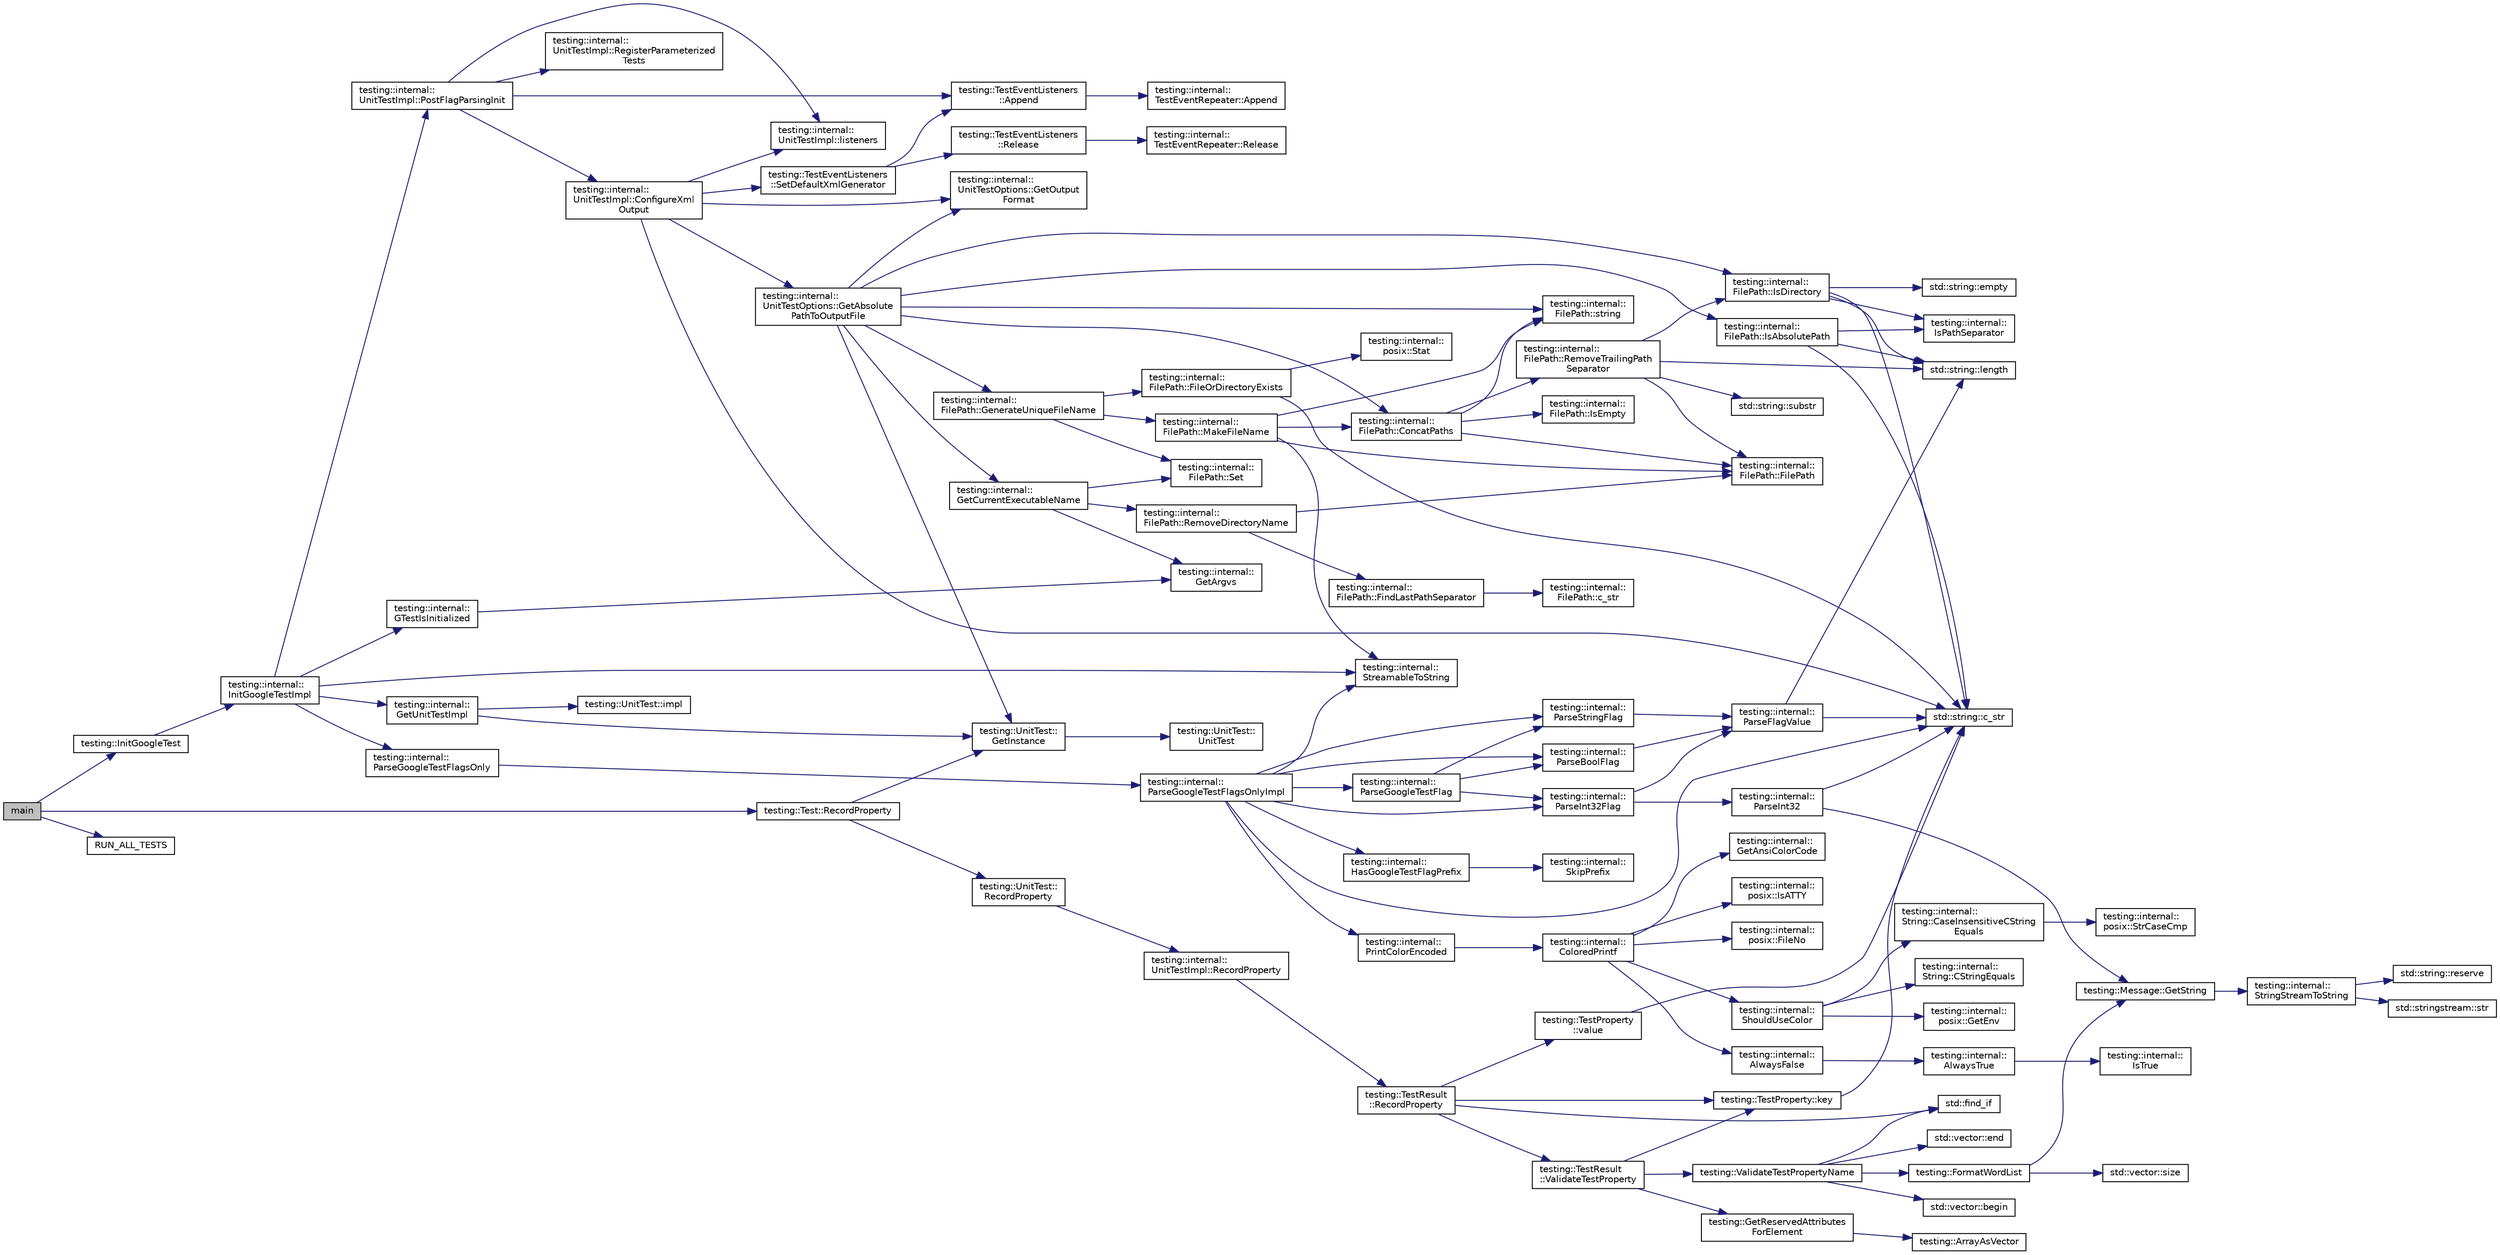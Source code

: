 digraph "main"
{
 // INTERACTIVE_SVG=YES
 // LATEX_PDF_SIZE
  bgcolor="transparent";
  edge [fontname="Helvetica",fontsize="10",labelfontname="Helvetica",labelfontsize="10"];
  node [fontname="Helvetica",fontsize="10",shape=record];
  rankdir="LR";
  Node1 [label="main",height=0.2,width=0.4,color="black", fillcolor="grey75", style="filled", fontcolor="black",tooltip=" "];
  Node1 -> Node2 [color="midnightblue",fontsize="10",style="solid",fontname="Helvetica"];
  Node2 [label="testing::InitGoogleTest",height=0.2,width=0.4,color="black",URL="$namespacetesting.html#afd726ae08c9bd16dc52f78c822d9946b",tooltip=" "];
  Node2 -> Node3 [color="midnightblue",fontsize="10",style="solid",fontname="Helvetica"];
  Node3 [label="testing::internal::\lInitGoogleTestImpl",height=0.2,width=0.4,color="black",URL="$namespacetesting_1_1internal.html#ac3c6fa93391768aa91c6238b31aaeeb5",tooltip=" "];
  Node3 -> Node4 [color="midnightblue",fontsize="10",style="solid",fontname="Helvetica"];
  Node4 [label="testing::internal::\lGetUnitTestImpl",height=0.2,width=0.4,color="black",URL="$namespacetesting_1_1internal.html#a9bd0caf5d16512de38b39599c13ee634",tooltip=" "];
  Node4 -> Node5 [color="midnightblue",fontsize="10",style="solid",fontname="Helvetica"];
  Node5 [label="testing::UnitTest::\lGetInstance",height=0.2,width=0.4,color="black",URL="$classtesting_1_1UnitTest.html#a24192400b70b3b946746954e9574fb8e",tooltip=" "];
  Node5 -> Node6 [color="midnightblue",fontsize="10",style="solid",fontname="Helvetica"];
  Node6 [label="testing::UnitTest::\lUnitTest",height=0.2,width=0.4,color="black",URL="$classtesting_1_1UnitTest.html#a5e646d37f980429c310af696c8775f5c",tooltip=" "];
  Node4 -> Node7 [color="midnightblue",fontsize="10",style="solid",fontname="Helvetica"];
  Node7 [label="testing::UnitTest::impl",height=0.2,width=0.4,color="black",URL="$classtesting_1_1UnitTest.html#a4df5d11a58affb337d7fa62eaa07690e",tooltip=" "];
  Node3 -> Node8 [color="midnightblue",fontsize="10",style="solid",fontname="Helvetica"];
  Node8 [label="testing::internal::\lGTestIsInitialized",height=0.2,width=0.4,color="black",URL="$namespacetesting_1_1internal.html#a91e707e0d371fae0224ffd37f0d042af",tooltip=" "];
  Node8 -> Node9 [color="midnightblue",fontsize="10",style="solid",fontname="Helvetica"];
  Node9 [label="testing::internal::\lGetArgvs",height=0.2,width=0.4,color="black",URL="$namespacetesting_1_1internal.html#a344160f771a3b754fa4e54b6e9846b23",tooltip=" "];
  Node3 -> Node10 [color="midnightblue",fontsize="10",style="solid",fontname="Helvetica"];
  Node10 [label="testing::internal::\lParseGoogleTestFlagsOnly",height=0.2,width=0.4,color="black",URL="$namespacetesting_1_1internal.html#a472880afbcc592a41e3d623e2dec8412",tooltip=" "];
  Node10 -> Node11 [color="midnightblue",fontsize="10",style="solid",fontname="Helvetica"];
  Node11 [label="testing::internal::\lParseGoogleTestFlagsOnlyImpl",height=0.2,width=0.4,color="black",URL="$namespacetesting_1_1internal.html#ae4c46ce8c3d016848fff52cc5133f2ac",tooltip=" "];
  Node11 -> Node12 [color="midnightblue",fontsize="10",style="solid",fontname="Helvetica"];
  Node12 [label="std::string::c_str",height=0.2,width=0.4,color="black",URL="/Users/shi-rongliu/html_book_20190607/cppreference-doxygen-web.tag.xml$cpp/string/basic_string/c_str.html#",tooltip=" "];
  Node11 -> Node13 [color="midnightblue",fontsize="10",style="solid",fontname="Helvetica"];
  Node13 [label="testing::internal::\lHasGoogleTestFlagPrefix",height=0.2,width=0.4,color="black",URL="$namespacetesting_1_1internal.html#a6fff795269f50673e358438721710d6f",tooltip=" "];
  Node13 -> Node14 [color="midnightblue",fontsize="10",style="solid",fontname="Helvetica"];
  Node14 [label="testing::internal::\lSkipPrefix",height=0.2,width=0.4,color="black",URL="$namespacetesting_1_1internal.html#a244d9a3765727306b597b8992ab84036",tooltip=" "];
  Node11 -> Node15 [color="midnightblue",fontsize="10",style="solid",fontname="Helvetica"];
  Node15 [label="testing::internal::\lParseBoolFlag",height=0.2,width=0.4,color="black",URL="$namespacetesting_1_1internal.html#ada3b98e7cfe93f4ba2053c470d9e3e51",tooltip=" "];
  Node15 -> Node16 [color="midnightblue",fontsize="10",style="solid",fontname="Helvetica"];
  Node16 [label="testing::internal::\lParseFlagValue",height=0.2,width=0.4,color="black",URL="$namespacetesting_1_1internal.html#a8bfd56af5e4a89bfb76f7e1723e41b03",tooltip=" "];
  Node16 -> Node12 [color="midnightblue",fontsize="10",style="solid",fontname="Helvetica"];
  Node16 -> Node17 [color="midnightblue",fontsize="10",style="solid",fontname="Helvetica"];
  Node17 [label="std::string::length",height=0.2,width=0.4,color="black",URL="/Users/shi-rongliu/html_book_20190607/cppreference-doxygen-web.tag.xml$cpp/string/basic_string/size.html#",tooltip=" "];
  Node11 -> Node18 [color="midnightblue",fontsize="10",style="solid",fontname="Helvetica"];
  Node18 [label="testing::internal::\lParseGoogleTestFlag",height=0.2,width=0.4,color="black",URL="$namespacetesting_1_1internal.html#afccff08aa2b1ede0dd32c1364a5dee42",tooltip=" "];
  Node18 -> Node15 [color="midnightblue",fontsize="10",style="solid",fontname="Helvetica"];
  Node18 -> Node19 [color="midnightblue",fontsize="10",style="solid",fontname="Helvetica"];
  Node19 [label="testing::internal::\lParseInt32Flag",height=0.2,width=0.4,color="black",URL="$namespacetesting_1_1internal.html#ae3449e173767750b613114ceac6d916a",tooltip=" "];
  Node19 -> Node16 [color="midnightblue",fontsize="10",style="solid",fontname="Helvetica"];
  Node19 -> Node20 [color="midnightblue",fontsize="10",style="solid",fontname="Helvetica"];
  Node20 [label="testing::internal::\lParseInt32",height=0.2,width=0.4,color="black",URL="$namespacetesting_1_1internal.html#ac06fc81336a3d80755f4020d34321766",tooltip=" "];
  Node20 -> Node12 [color="midnightblue",fontsize="10",style="solid",fontname="Helvetica"];
  Node20 -> Node21 [color="midnightblue",fontsize="10",style="solid",fontname="Helvetica"];
  Node21 [label="testing::Message::GetString",height=0.2,width=0.4,color="black",URL="$classtesting_1_1Message.html#a2cdc4df62bdcc9df37651a1cf527704e",tooltip=" "];
  Node21 -> Node22 [color="midnightblue",fontsize="10",style="solid",fontname="Helvetica"];
  Node22 [label="testing::internal::\lStringStreamToString",height=0.2,width=0.4,color="black",URL="$namespacetesting_1_1internal.html#ac0a2b7f69fc829d80a39e925b6417e39",tooltip=" "];
  Node22 -> Node23 [color="midnightblue",fontsize="10",style="solid",fontname="Helvetica"];
  Node23 [label="std::string::reserve",height=0.2,width=0.4,color="black",URL="/Users/shi-rongliu/html_book_20190607/cppreference-doxygen-web.tag.xml$cpp/string/basic_string/reserve.html#",tooltip=" "];
  Node22 -> Node24 [color="midnightblue",fontsize="10",style="solid",fontname="Helvetica"];
  Node24 [label="std::stringstream::str",height=0.2,width=0.4,color="black",URL="/Users/shi-rongliu/html_book_20190607/cppreference-doxygen-web.tag.xml$cpp/io/basic_stringstream/str.html#",tooltip=" "];
  Node18 -> Node25 [color="midnightblue",fontsize="10",style="solid",fontname="Helvetica"];
  Node25 [label="testing::internal::\lParseStringFlag",height=0.2,width=0.4,color="black",URL="$namespacetesting_1_1internal.html#aa4ce312efaaf7a97aac2303173afe021",tooltip=" "];
  Node25 -> Node16 [color="midnightblue",fontsize="10",style="solid",fontname="Helvetica"];
  Node11 -> Node19 [color="midnightblue",fontsize="10",style="solid",fontname="Helvetica"];
  Node11 -> Node25 [color="midnightblue",fontsize="10",style="solid",fontname="Helvetica"];
  Node11 -> Node26 [color="midnightblue",fontsize="10",style="solid",fontname="Helvetica"];
  Node26 [label="testing::internal::\lPrintColorEncoded",height=0.2,width=0.4,color="black",URL="$namespacetesting_1_1internal.html#a7d8c446a29c7e22d7d4dde8f530bb57e",tooltip=" "];
  Node26 -> Node27 [color="midnightblue",fontsize="10",style="solid",fontname="Helvetica"];
  Node27 [label="testing::internal::\lColoredPrintf",height=0.2,width=0.4,color="black",URL="$namespacetesting_1_1internal.html#adef3055706176001364e54eb73a87e31",tooltip=" "];
  Node27 -> Node28 [color="midnightblue",fontsize="10",style="solid",fontname="Helvetica"];
  Node28 [label="testing::internal::\lAlwaysFalse",height=0.2,width=0.4,color="black",URL="$namespacetesting_1_1internal.html#a4b24c851ab13569b1b15b3d259b60d2e",tooltip=" "];
  Node28 -> Node29 [color="midnightblue",fontsize="10",style="solid",fontname="Helvetica"];
  Node29 [label="testing::internal::\lAlwaysTrue",height=0.2,width=0.4,color="black",URL="$namespacetesting_1_1internal.html#a922c9da63cd4bf94fc473b9ecac76414",tooltip=" "];
  Node29 -> Node30 [color="midnightblue",fontsize="10",style="solid",fontname="Helvetica"];
  Node30 [label="testing::internal::\lIsTrue",height=0.2,width=0.4,color="black",URL="$namespacetesting_1_1internal.html#a527b9bcc13669b9a16400c8514266254",tooltip=" "];
  Node27 -> Node31 [color="midnightblue",fontsize="10",style="solid",fontname="Helvetica"];
  Node31 [label="testing::internal::\lposix::FileNo",height=0.2,width=0.4,color="black",URL="$namespacetesting_1_1internal_1_1posix.html#a3117b067e1f942a2031e666953120ccc",tooltip=" "];
  Node27 -> Node32 [color="midnightblue",fontsize="10",style="solid",fontname="Helvetica"];
  Node32 [label="testing::internal::\lGetAnsiColorCode",height=0.2,width=0.4,color="black",URL="$namespacetesting_1_1internal.html#a0aefb9deb60e90f19c236559837303d8",tooltip=" "];
  Node27 -> Node33 [color="midnightblue",fontsize="10",style="solid",fontname="Helvetica"];
  Node33 [label="testing::internal::\lposix::IsATTY",height=0.2,width=0.4,color="black",URL="$namespacetesting_1_1internal_1_1posix.html#a16ebe936b3a8ea462a94191635aedc27",tooltip=" "];
  Node27 -> Node34 [color="midnightblue",fontsize="10",style="solid",fontname="Helvetica"];
  Node34 [label="testing::internal::\lShouldUseColor",height=0.2,width=0.4,color="black",URL="$namespacetesting_1_1internal.html#ac1db1b4603967a6c4404f31cbbac31a6",tooltip=" "];
  Node34 -> Node35 [color="midnightblue",fontsize="10",style="solid",fontname="Helvetica"];
  Node35 [label="testing::internal::\lString::CaseInsensitiveCString\lEquals",height=0.2,width=0.4,color="black",URL="$classtesting_1_1internal_1_1String.html#a116ca435d63306927ba19f90a3596787",tooltip=" "];
  Node35 -> Node36 [color="midnightblue",fontsize="10",style="solid",fontname="Helvetica"];
  Node36 [label="testing::internal::\lposix::StrCaseCmp",height=0.2,width=0.4,color="black",URL="$namespacetesting_1_1internal_1_1posix.html#a1ef2385a7f8e4c706054da35967e76bd",tooltip=" "];
  Node34 -> Node37 [color="midnightblue",fontsize="10",style="solid",fontname="Helvetica"];
  Node37 [label="testing::internal::\lString::CStringEquals",height=0.2,width=0.4,color="black",URL="$classtesting_1_1internal_1_1String.html#a8bea7b33e7effbd299a0b4a5522ea96e",tooltip=" "];
  Node34 -> Node38 [color="midnightblue",fontsize="10",style="solid",fontname="Helvetica"];
  Node38 [label="testing::internal::\lposix::GetEnv",height=0.2,width=0.4,color="black",URL="$namespacetesting_1_1internal_1_1posix.html#a1d5e3da5a27eed25986859fa83cafe95",tooltip=" "];
  Node11 -> Node39 [color="midnightblue",fontsize="10",style="solid",fontname="Helvetica"];
  Node39 [label="testing::internal::\lStreamableToString",height=0.2,width=0.4,color="black",URL="$namespacetesting_1_1internal.html#aad4beed95d0846e6ffc5da0978ef3bb9",tooltip=" "];
  Node3 -> Node40 [color="midnightblue",fontsize="10",style="solid",fontname="Helvetica"];
  Node40 [label="testing::internal::\lUnitTestImpl::PostFlagParsingInit",height=0.2,width=0.4,color="black",URL="$classtesting_1_1internal_1_1UnitTestImpl.html#a772894193104b1b2516f16e6ff813168",tooltip=" "];
  Node40 -> Node41 [color="midnightblue",fontsize="10",style="solid",fontname="Helvetica"];
  Node41 [label="testing::TestEventListeners\l::Append",height=0.2,width=0.4,color="black",URL="$classtesting_1_1TestEventListeners.html#a1207dce74d64c1c39ffa6105560536a0",tooltip=" "];
  Node41 -> Node42 [color="midnightblue",fontsize="10",style="solid",fontname="Helvetica"];
  Node42 [label="testing::internal::\lTestEventRepeater::Append",height=0.2,width=0.4,color="black",URL="$classtesting_1_1internal_1_1TestEventRepeater.html#ad154ce021881721a5c46994316b14cb1",tooltip=" "];
  Node40 -> Node43 [color="midnightblue",fontsize="10",style="solid",fontname="Helvetica"];
  Node43 [label="testing::internal::\lUnitTestImpl::ConfigureXml\lOutput",height=0.2,width=0.4,color="black",URL="$classtesting_1_1internal_1_1UnitTestImpl.html#a21cd7b2928de03a55b5252f29dd5ae6d",tooltip=" "];
  Node43 -> Node12 [color="midnightblue",fontsize="10",style="solid",fontname="Helvetica"];
  Node43 -> Node44 [color="midnightblue",fontsize="10",style="solid",fontname="Helvetica"];
  Node44 [label="testing::internal::\lUnitTestOptions::GetAbsolute\lPathToOutputFile",height=0.2,width=0.4,color="black",URL="$classtesting_1_1internal_1_1UnitTestOptions.html#a993fb30ad66104158c8c0ac508daca3f",tooltip=" "];
  Node44 -> Node45 [color="midnightblue",fontsize="10",style="solid",fontname="Helvetica"];
  Node45 [label="testing::internal::\lFilePath::ConcatPaths",height=0.2,width=0.4,color="black",URL="$classtesting_1_1internal_1_1FilePath.html#ac9d57987f60ac43f0c57b89e333e531e",tooltip=" "];
  Node45 -> Node46 [color="midnightblue",fontsize="10",style="solid",fontname="Helvetica"];
  Node46 [label="testing::internal::\lFilePath::FilePath",height=0.2,width=0.4,color="black",URL="$classtesting_1_1internal_1_1FilePath.html#a3504a51accbca78a52fe586133ea5499",tooltip=" "];
  Node45 -> Node47 [color="midnightblue",fontsize="10",style="solid",fontname="Helvetica"];
  Node47 [label="testing::internal::\lFilePath::IsEmpty",height=0.2,width=0.4,color="black",URL="$classtesting_1_1internal_1_1FilePath.html#a2c165c5510e8705ade547849a9234a6e",tooltip=" "];
  Node45 -> Node48 [color="midnightblue",fontsize="10",style="solid",fontname="Helvetica"];
  Node48 [label="testing::internal::\lFilePath::RemoveTrailingPath\lSeparator",height=0.2,width=0.4,color="black",URL="$classtesting_1_1internal_1_1FilePath.html#ab47ada111cc940cf2359f6533bada6ca",tooltip=" "];
  Node48 -> Node46 [color="midnightblue",fontsize="10",style="solid",fontname="Helvetica"];
  Node48 -> Node49 [color="midnightblue",fontsize="10",style="solid",fontname="Helvetica"];
  Node49 [label="testing::internal::\lFilePath::IsDirectory",height=0.2,width=0.4,color="black",URL="$classtesting_1_1internal_1_1FilePath.html#a73fc042ad65e85bbecb956eb4603a6f2",tooltip=" "];
  Node49 -> Node12 [color="midnightblue",fontsize="10",style="solid",fontname="Helvetica"];
  Node49 -> Node50 [color="midnightblue",fontsize="10",style="solid",fontname="Helvetica"];
  Node50 [label="std::string::empty",height=0.2,width=0.4,color="black",URL="/Users/shi-rongliu/html_book_20190607/cppreference-doxygen-web.tag.xml$cpp/string/basic_string/empty.html#",tooltip=" "];
  Node49 -> Node51 [color="midnightblue",fontsize="10",style="solid",fontname="Helvetica"];
  Node51 [label="testing::internal::\lIsPathSeparator",height=0.2,width=0.4,color="black",URL="$namespacetesting_1_1internal.html#a6b8d22cee9edbbfe56077420a6fa1cb1",tooltip=" "];
  Node49 -> Node17 [color="midnightblue",fontsize="10",style="solid",fontname="Helvetica"];
  Node48 -> Node17 [color="midnightblue",fontsize="10",style="solid",fontname="Helvetica"];
  Node48 -> Node52 [color="midnightblue",fontsize="10",style="solid",fontname="Helvetica"];
  Node52 [label="std::string::substr",height=0.2,width=0.4,color="black",URL="/Users/shi-rongliu/html_book_20190607/cppreference-doxygen-web.tag.xml$cpp/string/basic_string/substr.html#",tooltip=" "];
  Node45 -> Node53 [color="midnightblue",fontsize="10",style="solid",fontname="Helvetica"];
  Node53 [label="testing::internal::\lFilePath::string",height=0.2,width=0.4,color="black",URL="$classtesting_1_1internal_1_1FilePath.html#ab1d58734f2e179264eb6353fea57361d",tooltip=" "];
  Node44 -> Node54 [color="midnightblue",fontsize="10",style="solid",fontname="Helvetica"];
  Node54 [label="testing::internal::\lFilePath::GenerateUniqueFileName",height=0.2,width=0.4,color="black",URL="$classtesting_1_1internal_1_1FilePath.html#a2280a77adb394cf80bb5f73fc292e8c8",tooltip=" "];
  Node54 -> Node55 [color="midnightblue",fontsize="10",style="solid",fontname="Helvetica"];
  Node55 [label="testing::internal::\lFilePath::FileOrDirectoryExists",height=0.2,width=0.4,color="black",URL="$classtesting_1_1internal_1_1FilePath.html#a105bd8fc3adff8fcb4a593532842fb68",tooltip=" "];
  Node55 -> Node12 [color="midnightblue",fontsize="10",style="solid",fontname="Helvetica"];
  Node55 -> Node56 [color="midnightblue",fontsize="10",style="solid",fontname="Helvetica"];
  Node56 [label="testing::internal::\lposix::Stat",height=0.2,width=0.4,color="black",URL="$namespacetesting_1_1internal_1_1posix.html#a2b87b7ff647a128614daf50667eb9304",tooltip=" "];
  Node54 -> Node57 [color="midnightblue",fontsize="10",style="solid",fontname="Helvetica"];
  Node57 [label="testing::internal::\lFilePath::MakeFileName",height=0.2,width=0.4,color="black",URL="$classtesting_1_1internal_1_1FilePath.html#aa8c102da670261eb4fa8e2f2481df139",tooltip=" "];
  Node57 -> Node45 [color="midnightblue",fontsize="10",style="solid",fontname="Helvetica"];
  Node57 -> Node46 [color="midnightblue",fontsize="10",style="solid",fontname="Helvetica"];
  Node57 -> Node39 [color="midnightblue",fontsize="10",style="solid",fontname="Helvetica"];
  Node57 -> Node53 [color="midnightblue",fontsize="10",style="solid",fontname="Helvetica"];
  Node54 -> Node58 [color="midnightblue",fontsize="10",style="solid",fontname="Helvetica"];
  Node58 [label="testing::internal::\lFilePath::Set",height=0.2,width=0.4,color="black",URL="$classtesting_1_1internal_1_1FilePath.html#a15a42de7518e89254e0640dd9317d5f7",tooltip=" "];
  Node44 -> Node59 [color="midnightblue",fontsize="10",style="solid",fontname="Helvetica"];
  Node59 [label="testing::internal::\lGetCurrentExecutableName",height=0.2,width=0.4,color="black",URL="$namespacetesting_1_1internal.html#a7a2bbf069f75bc99873976ad6fc356ad",tooltip=" "];
  Node59 -> Node9 [color="midnightblue",fontsize="10",style="solid",fontname="Helvetica"];
  Node59 -> Node60 [color="midnightblue",fontsize="10",style="solid",fontname="Helvetica"];
  Node60 [label="testing::internal::\lFilePath::RemoveDirectoryName",height=0.2,width=0.4,color="black",URL="$classtesting_1_1internal_1_1FilePath.html#a6b61ede2c81ecd870b8220c04aec3060",tooltip=" "];
  Node60 -> Node46 [color="midnightblue",fontsize="10",style="solid",fontname="Helvetica"];
  Node60 -> Node61 [color="midnightblue",fontsize="10",style="solid",fontname="Helvetica"];
  Node61 [label="testing::internal::\lFilePath::FindLastPathSeparator",height=0.2,width=0.4,color="black",URL="$classtesting_1_1internal_1_1FilePath.html#ab47f288e1e9ce5a904eccb94e86c4f99",tooltip=" "];
  Node61 -> Node62 [color="midnightblue",fontsize="10",style="solid",fontname="Helvetica"];
  Node62 [label="testing::internal::\lFilePath::c_str",height=0.2,width=0.4,color="black",URL="$classtesting_1_1internal_1_1FilePath.html#a43e9ff978b0d7c43c401d976d4621aa3",tooltip=" "];
  Node59 -> Node58 [color="midnightblue",fontsize="10",style="solid",fontname="Helvetica"];
  Node44 -> Node5 [color="midnightblue",fontsize="10",style="solid",fontname="Helvetica"];
  Node44 -> Node63 [color="midnightblue",fontsize="10",style="solid",fontname="Helvetica"];
  Node63 [label="testing::internal::\lUnitTestOptions::GetOutput\lFormat",height=0.2,width=0.4,color="black",URL="$classtesting_1_1internal_1_1UnitTestOptions.html#ae7413a21296d885c6924650b51ac4f6d",tooltip=" "];
  Node44 -> Node64 [color="midnightblue",fontsize="10",style="solid",fontname="Helvetica"];
  Node64 [label="testing::internal::\lFilePath::IsAbsolutePath",height=0.2,width=0.4,color="black",URL="$classtesting_1_1internal_1_1FilePath.html#ae17e5581e7996021e598851fe947df9c",tooltip=" "];
  Node64 -> Node12 [color="midnightblue",fontsize="10",style="solid",fontname="Helvetica"];
  Node64 -> Node51 [color="midnightblue",fontsize="10",style="solid",fontname="Helvetica"];
  Node64 -> Node17 [color="midnightblue",fontsize="10",style="solid",fontname="Helvetica"];
  Node44 -> Node49 [color="midnightblue",fontsize="10",style="solid",fontname="Helvetica"];
  Node44 -> Node53 [color="midnightblue",fontsize="10",style="solid",fontname="Helvetica"];
  Node43 -> Node63 [color="midnightblue",fontsize="10",style="solid",fontname="Helvetica"];
  Node43 -> Node65 [color="midnightblue",fontsize="10",style="solid",fontname="Helvetica"];
  Node65 [label="testing::internal::\lUnitTestImpl::listeners",height=0.2,width=0.4,color="black",URL="$classtesting_1_1internal_1_1UnitTestImpl.html#a67211f8475936f88d0e4d30f841c0da4",tooltip=" "];
  Node43 -> Node66 [color="midnightblue",fontsize="10",style="solid",fontname="Helvetica"];
  Node66 [label="testing::TestEventListeners\l::SetDefaultXmlGenerator",height=0.2,width=0.4,color="black",URL="$classtesting_1_1TestEventListeners.html#a36dbac47563ef8bb78cb467d11f5b4d9",tooltip=" "];
  Node66 -> Node41 [color="midnightblue",fontsize="10",style="solid",fontname="Helvetica"];
  Node66 -> Node67 [color="midnightblue",fontsize="10",style="solid",fontname="Helvetica"];
  Node67 [label="testing::TestEventListeners\l::Release",height=0.2,width=0.4,color="black",URL="$classtesting_1_1TestEventListeners.html#a038c9fa1975f84d6f3d25b52bc7bccdd",tooltip=" "];
  Node67 -> Node68 [color="midnightblue",fontsize="10",style="solid",fontname="Helvetica"];
  Node68 [label="testing::internal::\lTestEventRepeater::Release",height=0.2,width=0.4,color="black",URL="$classtesting_1_1internal_1_1TestEventRepeater.html#ac77a3d127e4726e11694e4ee9cf3b793",tooltip=" "];
  Node40 -> Node65 [color="midnightblue",fontsize="10",style="solid",fontname="Helvetica"];
  Node40 -> Node69 [color="midnightblue",fontsize="10",style="solid",fontname="Helvetica"];
  Node69 [label="testing::internal::\lUnitTestImpl::RegisterParameterized\lTests",height=0.2,width=0.4,color="black",URL="$classtesting_1_1internal_1_1UnitTestImpl.html#af84d2515f1a272a8783f00a3e8c0aff8",tooltip=" "];
  Node3 -> Node39 [color="midnightblue",fontsize="10",style="solid",fontname="Helvetica"];
  Node1 -> Node70 [color="midnightblue",fontsize="10",style="solid",fontname="Helvetica"];
  Node70 [label="testing::Test::RecordProperty",height=0.2,width=0.4,color="black",URL="$classtesting_1_1Test.html#a1559ce1c83f56993b582650c091535a7",tooltip=" "];
  Node70 -> Node5 [color="midnightblue",fontsize="10",style="solid",fontname="Helvetica"];
  Node70 -> Node71 [color="midnightblue",fontsize="10",style="solid",fontname="Helvetica"];
  Node71 [label="testing::UnitTest::\lRecordProperty",height=0.2,width=0.4,color="black",URL="$classtesting_1_1UnitTest.html#a2c96a4a02c34095e07c6999e7686367f",tooltip=" "];
  Node71 -> Node72 [color="midnightblue",fontsize="10",style="solid",fontname="Helvetica"];
  Node72 [label="testing::internal::\lUnitTestImpl::RecordProperty",height=0.2,width=0.4,color="black",URL="$classtesting_1_1internal_1_1UnitTestImpl.html#a15e4af4df167d2504decbc8fcc108a6f",tooltip=" "];
  Node72 -> Node73 [color="midnightblue",fontsize="10",style="solid",fontname="Helvetica"];
  Node73 [label="testing::TestResult\l::RecordProperty",height=0.2,width=0.4,color="black",URL="$classtesting_1_1TestResult.html#ac253b0fd7ea70f457e9517e415eac32d",tooltip=" "];
  Node73 -> Node74 [color="midnightblue",fontsize="10",style="solid",fontname="Helvetica"];
  Node74 [label="std::find_if",height=0.2,width=0.4,color="black",URL="/Users/shi-rongliu/html_book_20190607/cppreference-doxygen-web.tag.xml$cpp/algorithm/find.html#",tooltip=" "];
  Node73 -> Node75 [color="midnightblue",fontsize="10",style="solid",fontname="Helvetica"];
  Node75 [label="testing::TestProperty::key",height=0.2,width=0.4,color="black",URL="$classtesting_1_1TestProperty.html#ad60435d4ad04ac030487d8998fc61c5f",tooltip=" "];
  Node75 -> Node12 [color="midnightblue",fontsize="10",style="solid",fontname="Helvetica"];
  Node73 -> Node76 [color="midnightblue",fontsize="10",style="solid",fontname="Helvetica"];
  Node76 [label="testing::TestResult\l::ValidateTestProperty",height=0.2,width=0.4,color="black",URL="$classtesting_1_1TestResult.html#a818c06cd2bfc00d6c81b0cebca044cb1",tooltip=" "];
  Node76 -> Node77 [color="midnightblue",fontsize="10",style="solid",fontname="Helvetica"];
  Node77 [label="testing::GetReservedAttributes\lForElement",height=0.2,width=0.4,color="black",URL="$namespacetesting.html#acb3fdfadf475a3c2f5e22a3dae73532a",tooltip=" "];
  Node77 -> Node78 [color="midnightblue",fontsize="10",style="solid",fontname="Helvetica"];
  Node78 [label="testing::ArrayAsVector",height=0.2,width=0.4,color="black",URL="$namespacetesting.html#a956d4c522454fa6dfd75b5bbbefe8f9e",tooltip=" "];
  Node76 -> Node75 [color="midnightblue",fontsize="10",style="solid",fontname="Helvetica"];
  Node76 -> Node79 [color="midnightblue",fontsize="10",style="solid",fontname="Helvetica"];
  Node79 [label="testing::ValidateTestPropertyName",height=0.2,width=0.4,color="black",URL="$namespacetesting.html#a4c9bd414747bf0563bfdb32a2307dcdf",tooltip=" "];
  Node79 -> Node80 [color="midnightblue",fontsize="10",style="solid",fontname="Helvetica"];
  Node80 [label="std::vector::begin",height=0.2,width=0.4,color="black",URL="/Users/shi-rongliu/html_book_20190607/cppreference-doxygen-web.tag.xml$cpp/container/vector/begin.html#",tooltip=" "];
  Node79 -> Node81 [color="midnightblue",fontsize="10",style="solid",fontname="Helvetica"];
  Node81 [label="std::vector::end",height=0.2,width=0.4,color="black",URL="/Users/shi-rongliu/html_book_20190607/cppreference-doxygen-web.tag.xml$cpp/container/vector/end.html#",tooltip=" "];
  Node79 -> Node74 [color="midnightblue",fontsize="10",style="solid",fontname="Helvetica"];
  Node79 -> Node82 [color="midnightblue",fontsize="10",style="solid",fontname="Helvetica"];
  Node82 [label="testing::FormatWordList",height=0.2,width=0.4,color="black",URL="$namespacetesting.html#a4354761948a5cf56fdf905418a0f78f1",tooltip=" "];
  Node82 -> Node21 [color="midnightblue",fontsize="10",style="solid",fontname="Helvetica"];
  Node82 -> Node83 [color="midnightblue",fontsize="10",style="solid",fontname="Helvetica"];
  Node83 [label="std::vector::size",height=0.2,width=0.4,color="black",URL="/Users/shi-rongliu/html_book_20190607/cppreference-doxygen-web.tag.xml$cpp/container/vector/size.html#",tooltip=" "];
  Node73 -> Node84 [color="midnightblue",fontsize="10",style="solid",fontname="Helvetica"];
  Node84 [label="testing::TestProperty\l::value",height=0.2,width=0.4,color="black",URL="$classtesting_1_1TestProperty.html#ad423a07af33c88b0c9ed33ee74815a63",tooltip=" "];
  Node84 -> Node12 [color="midnightblue",fontsize="10",style="solid",fontname="Helvetica"];
  Node1 -> Node85 [color="midnightblue",fontsize="10",style="solid",fontname="Helvetica"];
  Node85 [label="RUN_ALL_TESTS",height=0.2,width=0.4,color="black",URL="$gtest_8h.html#a853a3792807489591d3d4a2f2ff9359f",tooltip=" "];
}
